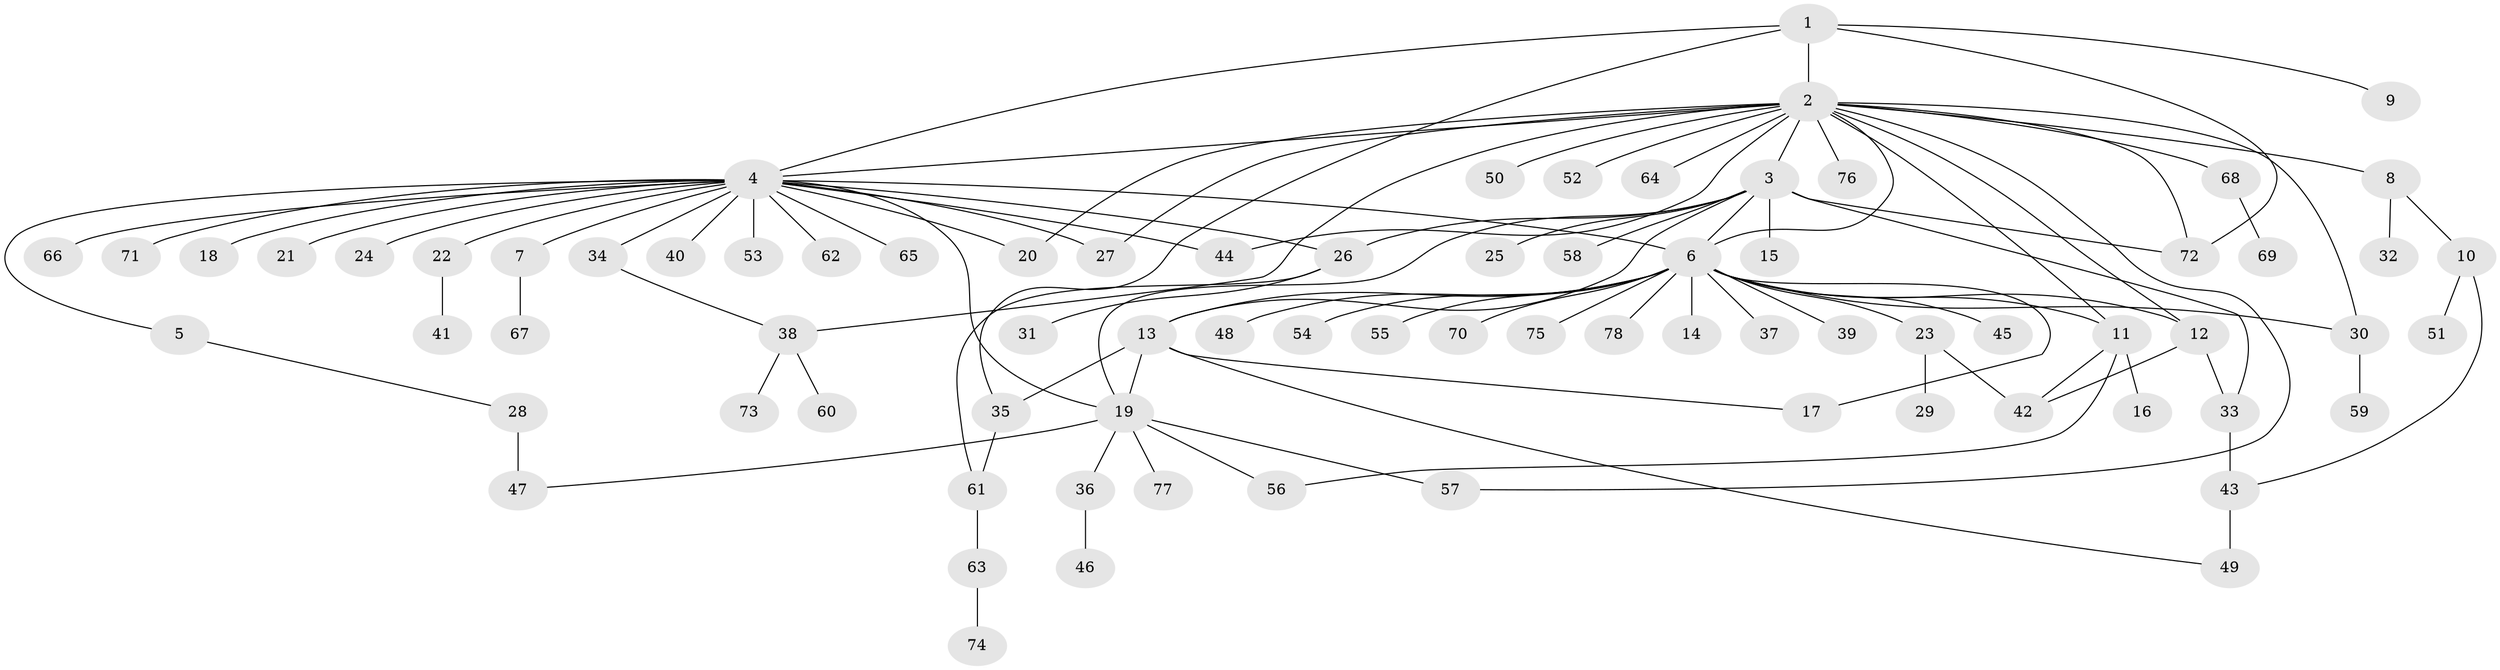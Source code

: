// original degree distribution, {6: 0.023255813953488372, 22: 0.007751937984496124, 16: 0.007751937984496124, 25: 0.007751937984496124, 3: 0.10852713178294573, 19: 0.007751937984496124, 4: 0.05426356589147287, 2: 0.20155038759689922, 8: 0.007751937984496124, 1: 0.5426356589147286, 9: 0.007751937984496124, 5: 0.023255813953488372}
// Generated by graph-tools (version 1.1) at 2025/50/03/04/25 22:50:38]
// undirected, 78 vertices, 104 edges
graph export_dot {
  node [color=gray90,style=filled];
  1;
  2;
  3;
  4;
  5;
  6;
  7;
  8;
  9;
  10;
  11;
  12;
  13;
  14;
  15;
  16;
  17;
  18;
  19;
  20;
  21;
  22;
  23;
  24;
  25;
  26;
  27;
  28;
  29;
  30;
  31;
  32;
  33;
  34;
  35;
  36;
  37;
  38;
  39;
  40;
  41;
  42;
  43;
  44;
  45;
  46;
  47;
  48;
  49;
  50;
  51;
  52;
  53;
  54;
  55;
  56;
  57;
  58;
  59;
  60;
  61;
  62;
  63;
  64;
  65;
  66;
  67;
  68;
  69;
  70;
  71;
  72;
  73;
  74;
  75;
  76;
  77;
  78;
  1 -- 2 [weight=1.0];
  1 -- 4 [weight=1.0];
  1 -- 9 [weight=1.0];
  1 -- 35 [weight=1.0];
  1 -- 72 [weight=1.0];
  2 -- 3 [weight=1.0];
  2 -- 4 [weight=1.0];
  2 -- 6 [weight=1.0];
  2 -- 8 [weight=1.0];
  2 -- 11 [weight=1.0];
  2 -- 12 [weight=1.0];
  2 -- 20 [weight=1.0];
  2 -- 27 [weight=1.0];
  2 -- 30 [weight=1.0];
  2 -- 38 [weight=1.0];
  2 -- 44 [weight=1.0];
  2 -- 50 [weight=1.0];
  2 -- 52 [weight=1.0];
  2 -- 57 [weight=1.0];
  2 -- 64 [weight=1.0];
  2 -- 68 [weight=1.0];
  2 -- 72 [weight=1.0];
  2 -- 76 [weight=1.0];
  3 -- 6 [weight=1.0];
  3 -- 13 [weight=1.0];
  3 -- 15 [weight=5.0];
  3 -- 19 [weight=1.0];
  3 -- 25 [weight=1.0];
  3 -- 26 [weight=1.0];
  3 -- 33 [weight=1.0];
  3 -- 58 [weight=1.0];
  3 -- 72 [weight=1.0];
  4 -- 5 [weight=1.0];
  4 -- 6 [weight=1.0];
  4 -- 7 [weight=1.0];
  4 -- 18 [weight=1.0];
  4 -- 19 [weight=1.0];
  4 -- 20 [weight=1.0];
  4 -- 21 [weight=1.0];
  4 -- 22 [weight=1.0];
  4 -- 24 [weight=1.0];
  4 -- 26 [weight=1.0];
  4 -- 27 [weight=1.0];
  4 -- 34 [weight=1.0];
  4 -- 40 [weight=1.0];
  4 -- 44 [weight=1.0];
  4 -- 53 [weight=1.0];
  4 -- 62 [weight=1.0];
  4 -- 65 [weight=1.0];
  4 -- 66 [weight=1.0];
  4 -- 71 [weight=1.0];
  5 -- 28 [weight=1.0];
  6 -- 11 [weight=1.0];
  6 -- 12 [weight=1.0];
  6 -- 13 [weight=1.0];
  6 -- 14 [weight=1.0];
  6 -- 17 [weight=1.0];
  6 -- 23 [weight=1.0];
  6 -- 30 [weight=1.0];
  6 -- 37 [weight=1.0];
  6 -- 39 [weight=1.0];
  6 -- 45 [weight=1.0];
  6 -- 48 [weight=1.0];
  6 -- 54 [weight=1.0];
  6 -- 55 [weight=2.0];
  6 -- 70 [weight=1.0];
  6 -- 75 [weight=1.0];
  6 -- 78 [weight=1.0];
  7 -- 67 [weight=1.0];
  8 -- 10 [weight=1.0];
  8 -- 32 [weight=1.0];
  10 -- 43 [weight=1.0];
  10 -- 51 [weight=1.0];
  11 -- 16 [weight=1.0];
  11 -- 42 [weight=1.0];
  11 -- 56 [weight=1.0];
  12 -- 33 [weight=1.0];
  12 -- 42 [weight=1.0];
  13 -- 17 [weight=1.0];
  13 -- 19 [weight=1.0];
  13 -- 35 [weight=2.0];
  13 -- 49 [weight=1.0];
  19 -- 36 [weight=1.0];
  19 -- 47 [weight=1.0];
  19 -- 56 [weight=1.0];
  19 -- 57 [weight=1.0];
  19 -- 77 [weight=1.0];
  22 -- 41 [weight=2.0];
  23 -- 29 [weight=1.0];
  23 -- 42 [weight=1.0];
  26 -- 31 [weight=1.0];
  26 -- 61 [weight=1.0];
  28 -- 47 [weight=3.0];
  30 -- 59 [weight=1.0];
  33 -- 43 [weight=1.0];
  34 -- 38 [weight=1.0];
  35 -- 61 [weight=1.0];
  36 -- 46 [weight=3.0];
  38 -- 60 [weight=1.0];
  38 -- 73 [weight=1.0];
  43 -- 49 [weight=2.0];
  61 -- 63 [weight=1.0];
  63 -- 74 [weight=1.0];
  68 -- 69 [weight=1.0];
}
